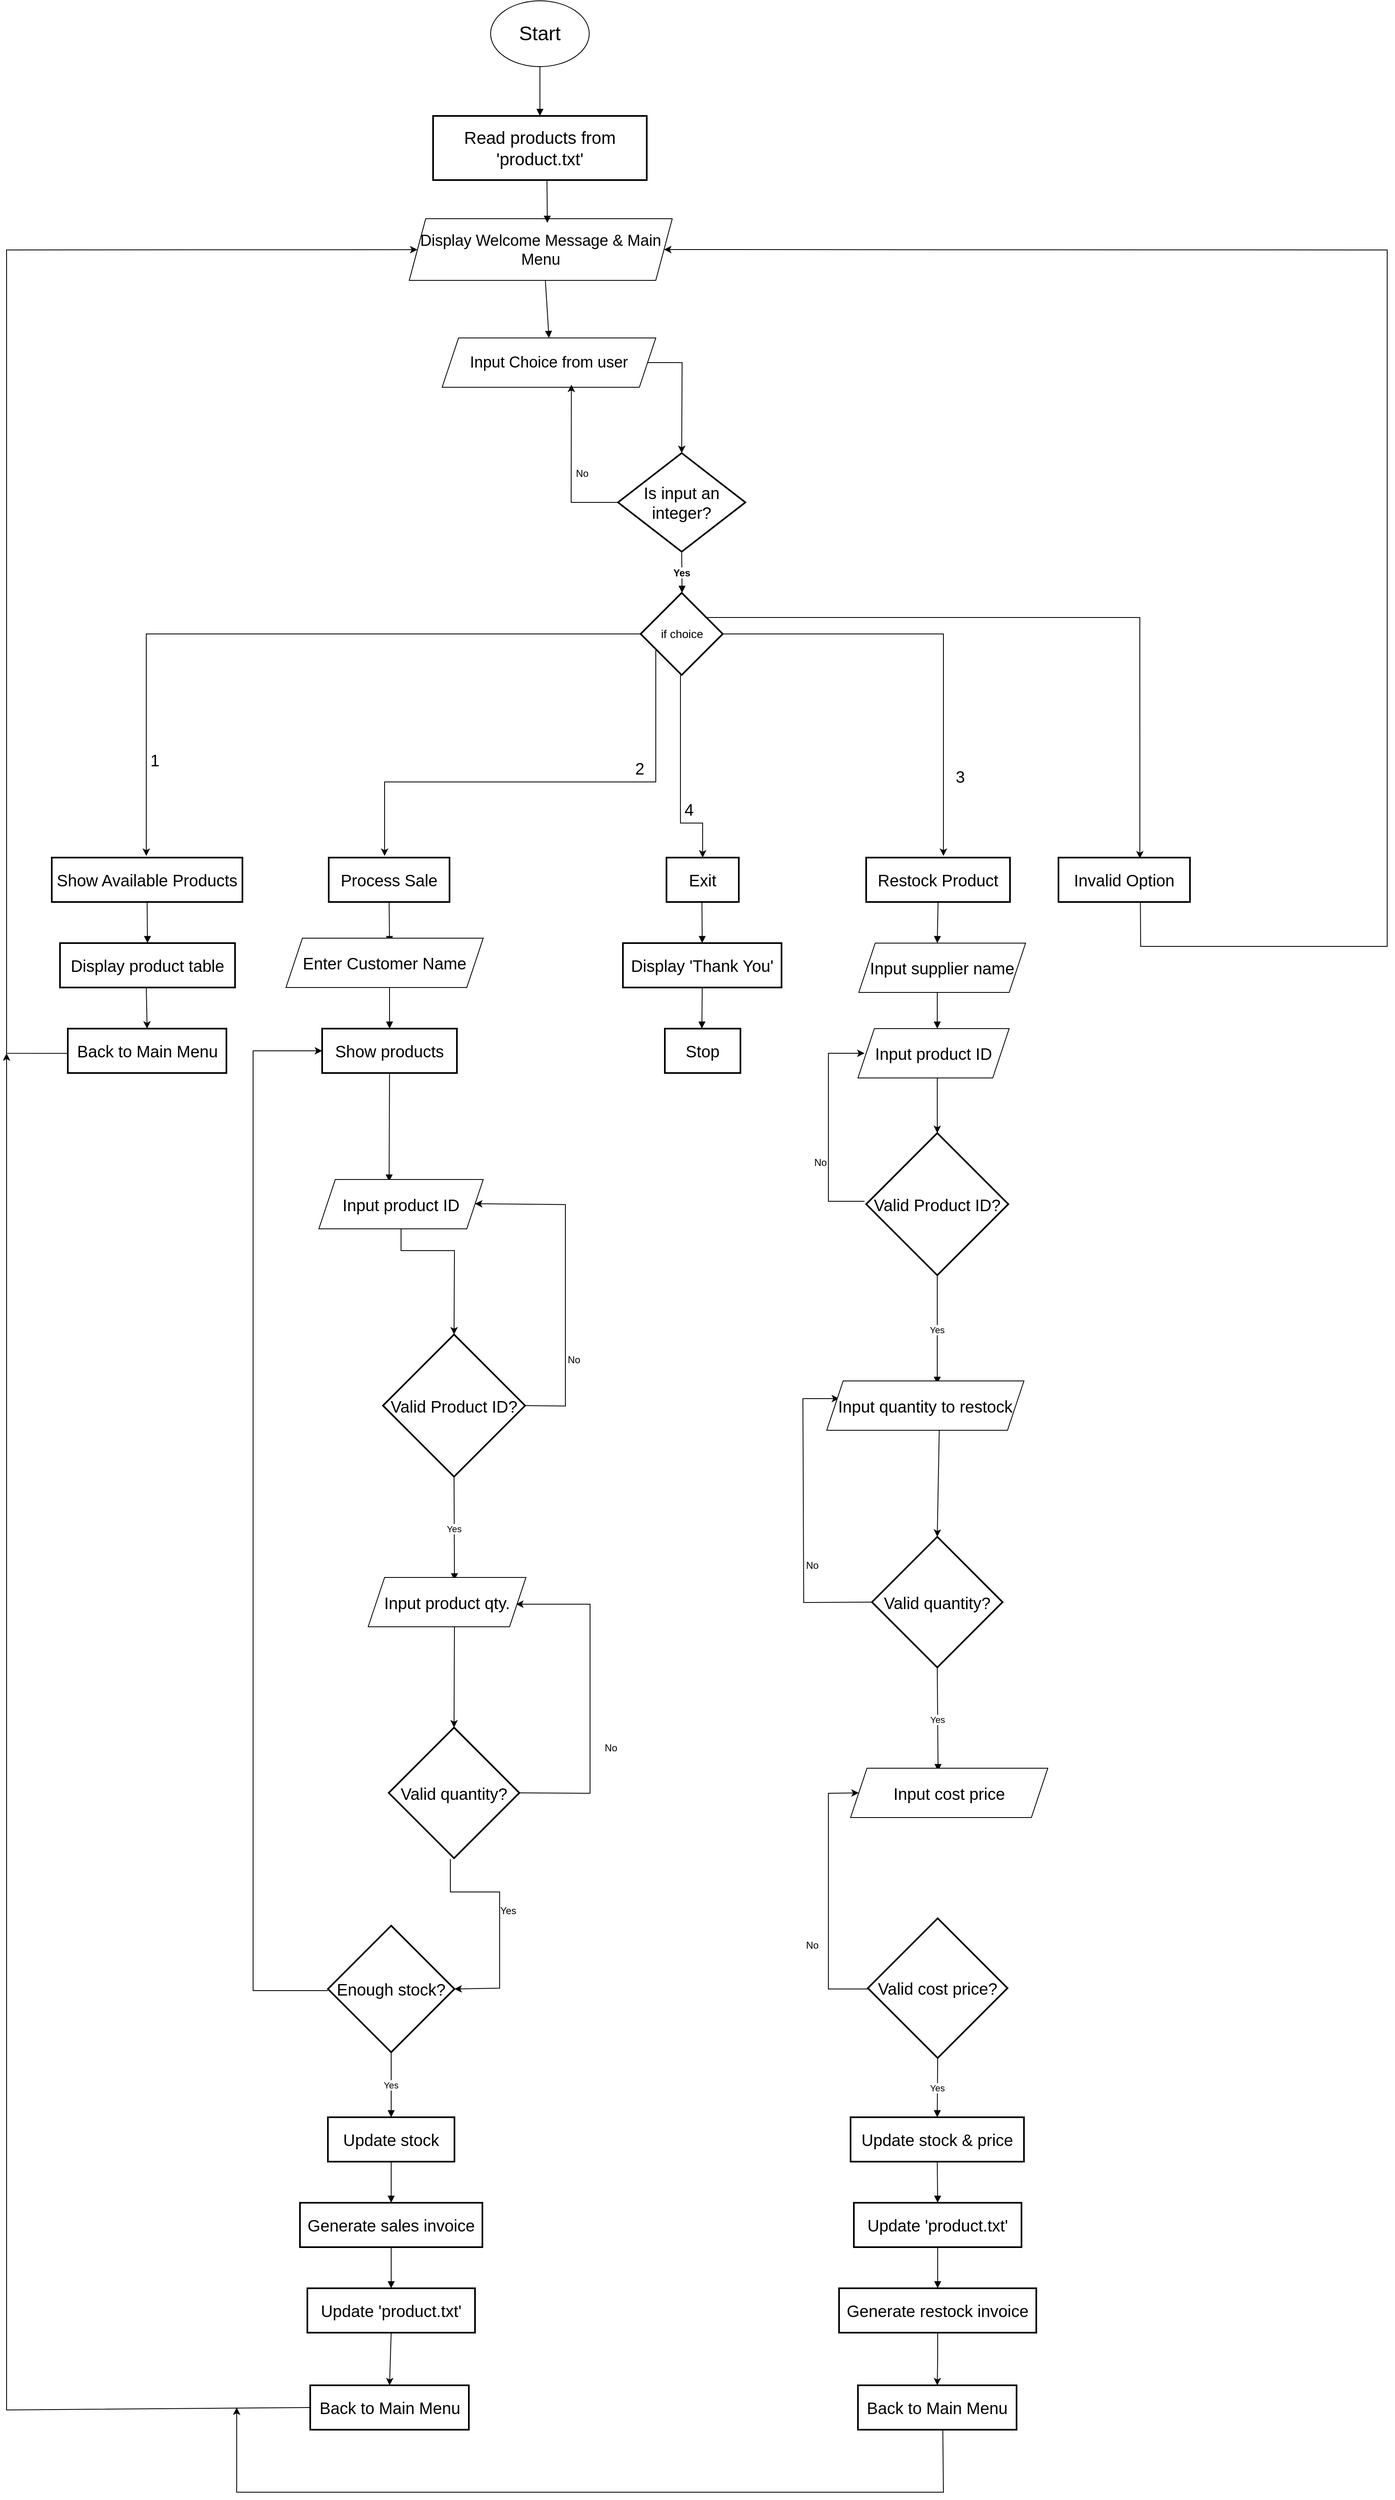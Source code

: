 <mxfile version="26.2.14">
  <diagram id="C5RBs43oDa-KdzZeNtuy" name="Page-1">
    <mxGraphModel grid="1" page="1" gridSize="10" guides="1" tooltips="1" connect="1" arrows="1" fold="1" pageScale="1" pageWidth="827" pageHeight="1169" math="0" shadow="0">
      <root>
        <mxCell id="WIyWlLk6GJQsqaUBKTNV-0" />
        <mxCell id="WIyWlLk6GJQsqaUBKTNV-1" parent="WIyWlLk6GJQsqaUBKTNV-0" />
        <mxCell id="2gYAxQZ4vQrhyPW2zkAL-4" value="Is input an integer?" style="rhombus;strokeWidth=2;whiteSpace=wrap;fontSize=20;" vertex="1" parent="WIyWlLk6GJQsqaUBKTNV-1">
          <mxGeometry x="1164" y="840" width="155" height="120" as="geometry" />
        </mxCell>
        <mxCell id="2gYAxQZ4vQrhyPW2zkAL-5" value="Show Available Products" style="whiteSpace=wrap;strokeWidth=2;fontSize=20;" vertex="1" parent="WIyWlLk6GJQsqaUBKTNV-1">
          <mxGeometry x="475" y="1332" width="232" height="54" as="geometry" />
        </mxCell>
        <mxCell id="2gYAxQZ4vQrhyPW2zkAL-6" value="Process Sale" style="whiteSpace=wrap;strokeWidth=2;fontSize=20;" vertex="1" parent="WIyWlLk6GJQsqaUBKTNV-1">
          <mxGeometry x="812" y="1332" width="147" height="54" as="geometry" />
        </mxCell>
        <mxCell id="2gYAxQZ4vQrhyPW2zkAL-7" value="Restock Product" style="whiteSpace=wrap;strokeWidth=2;fontSize=20;" vertex="1" parent="WIyWlLk6GJQsqaUBKTNV-1">
          <mxGeometry x="1466" y="1332" width="175" height="54" as="geometry" />
        </mxCell>
        <mxCell id="2gYAxQZ4vQrhyPW2zkAL-8" value="Exit" style="whiteSpace=wrap;strokeWidth=2;fontSize=20;" vertex="1" parent="WIyWlLk6GJQsqaUBKTNV-1">
          <mxGeometry x="1223" y="1332" width="88" height="54" as="geometry" />
        </mxCell>
        <mxCell id="2gYAxQZ4vQrhyPW2zkAL-9" value="Invalid Option" style="whiteSpace=wrap;strokeWidth=2;fontSize=20;" vertex="1" parent="WIyWlLk6GJQsqaUBKTNV-1">
          <mxGeometry x="1700" y="1332" width="160" height="54" as="geometry" />
        </mxCell>
        <mxCell id="2gYAxQZ4vQrhyPW2zkAL-10" value="Display product table" style="whiteSpace=wrap;strokeWidth=2;fontSize=20;" vertex="1" parent="WIyWlLk6GJQsqaUBKTNV-1">
          <mxGeometry x="485" y="1436" width="213" height="54" as="geometry" />
        </mxCell>
        <mxCell id="2gYAxQZ4vQrhyPW2zkAL-11" value="Back to Main Menu" style="whiteSpace=wrap;strokeWidth=2;fontSize=20;" vertex="1" parent="WIyWlLk6GJQsqaUBKTNV-1">
          <mxGeometry x="494.5" y="1540" width="193" height="54" as="geometry" />
        </mxCell>
        <mxCell id="2gYAxQZ4vQrhyPW2zkAL-13" value="Show products" style="whiteSpace=wrap;strokeWidth=2;fontSize=20;" vertex="1" parent="WIyWlLk6GJQsqaUBKTNV-1">
          <mxGeometry x="804" y="1540" width="164" height="54" as="geometry" />
        </mxCell>
        <mxCell id="2gYAxQZ4vQrhyPW2zkAL-15" value="Valid Product ID?" style="rhombus;strokeWidth=2;whiteSpace=wrap;fontSize=20;" vertex="1" parent="WIyWlLk6GJQsqaUBKTNV-1">
          <mxGeometry x="878" y="1912" width="173" height="173" as="geometry" />
        </mxCell>
        <mxCell id="2gYAxQZ4vQrhyPW2zkAL-17" value="Valid quantity?" style="rhombus;strokeWidth=2;whiteSpace=wrap;fontSize=20;" vertex="1" parent="WIyWlLk6GJQsqaUBKTNV-1">
          <mxGeometry x="885" y="2390" width="159" height="159" as="geometry" />
        </mxCell>
        <mxCell id="2gYAxQZ4vQrhyPW2zkAL-18" value="Enough stock?" style="rhombus;strokeWidth=2;whiteSpace=wrap;fontSize=20;" vertex="1" parent="WIyWlLk6GJQsqaUBKTNV-1">
          <mxGeometry x="811" y="2631" width="154" height="154" as="geometry" />
        </mxCell>
        <mxCell id="2gYAxQZ4vQrhyPW2zkAL-19" value="Update stock" style="whiteSpace=wrap;strokeWidth=2;fontSize=20;" vertex="1" parent="WIyWlLk6GJQsqaUBKTNV-1">
          <mxGeometry x="811" y="2864" width="154" height="54" as="geometry" />
        </mxCell>
        <mxCell id="2gYAxQZ4vQrhyPW2zkAL-20" value="Generate sales invoice" style="whiteSpace=wrap;strokeWidth=2;fontSize=20;" vertex="1" parent="WIyWlLk6GJQsqaUBKTNV-1">
          <mxGeometry x="777" y="2968" width="222" height="54" as="geometry" />
        </mxCell>
        <mxCell id="2gYAxQZ4vQrhyPW2zkAL-21" value="Update &#39;product.txt&#39;" style="whiteSpace=wrap;strokeWidth=2;fontSize=20;" vertex="1" parent="WIyWlLk6GJQsqaUBKTNV-1">
          <mxGeometry x="786" y="3072" width="204" height="54" as="geometry" />
        </mxCell>
        <mxCell id="2gYAxQZ4vQrhyPW2zkAL-22" value="Back to Main Menu" style="whiteSpace=wrap;strokeWidth=2;fontSize=20;" vertex="1" parent="WIyWlLk6GJQsqaUBKTNV-1">
          <mxGeometry x="789.5" y="3190" width="193" height="54" as="geometry" />
        </mxCell>
        <mxCell id="2gYAxQZ4vQrhyPW2zkAL-25" value="Valid Product ID?" style="rhombus;strokeWidth=2;whiteSpace=wrap;fontSize=20;" vertex="1" parent="WIyWlLk6GJQsqaUBKTNV-1">
          <mxGeometry x="1466" y="1667" width="173" height="173" as="geometry" />
        </mxCell>
        <mxCell id="2gYAxQZ4vQrhyPW2zkAL-27" value="Valid quantity?" style="rhombus;strokeWidth=2;whiteSpace=wrap;fontSize=20;" vertex="1" parent="WIyWlLk6GJQsqaUBKTNV-1">
          <mxGeometry x="1473" y="2158" width="159" height="159" as="geometry" />
        </mxCell>
        <mxCell id="2gYAxQZ4vQrhyPW2zkAL-29" value="Valid cost price?" style="rhombus;strokeWidth=2;whiteSpace=wrap;fontSize=20;" vertex="1" parent="WIyWlLk6GJQsqaUBKTNV-1">
          <mxGeometry x="1468" y="2622" width="170" height="170" as="geometry" />
        </mxCell>
        <mxCell id="2gYAxQZ4vQrhyPW2zkAL-30" value="Update stock &amp; price" style="whiteSpace=wrap;strokeWidth=2;fontSize=20;" vertex="1" parent="WIyWlLk6GJQsqaUBKTNV-1">
          <mxGeometry x="1447" y="2864" width="211" height="54" as="geometry" />
        </mxCell>
        <mxCell id="2gYAxQZ4vQrhyPW2zkAL-31" value="Update &#39;product.txt&#39;" style="whiteSpace=wrap;strokeWidth=2;fontSize=20;" vertex="1" parent="WIyWlLk6GJQsqaUBKTNV-1">
          <mxGeometry x="1451" y="2968" width="204" height="54" as="geometry" />
        </mxCell>
        <mxCell id="2gYAxQZ4vQrhyPW2zkAL-112" value="" style="edgeStyle=orthogonalEdgeStyle;rounded=0;orthogonalLoop=1;jettySize=auto;html=1;" edge="1" parent="WIyWlLk6GJQsqaUBKTNV-1" source="2gYAxQZ4vQrhyPW2zkAL-32" target="2gYAxQZ4vQrhyPW2zkAL-33">
          <mxGeometry relative="1" as="geometry" />
        </mxCell>
        <mxCell id="2gYAxQZ4vQrhyPW2zkAL-32" value="Generate restock invoice" style="whiteSpace=wrap;strokeWidth=2;fontSize=20;" vertex="1" parent="WIyWlLk6GJQsqaUBKTNV-1">
          <mxGeometry x="1433" y="3072" width="240" height="54" as="geometry" />
        </mxCell>
        <mxCell id="2gYAxQZ4vQrhyPW2zkAL-33" value="Back to Main Menu" style="whiteSpace=wrap;strokeWidth=2;fontSize=20;" vertex="1" parent="WIyWlLk6GJQsqaUBKTNV-1">
          <mxGeometry x="1456" y="3190" width="193" height="54" as="geometry" />
        </mxCell>
        <mxCell id="2gYAxQZ4vQrhyPW2zkAL-34" value="Display &#39;Thank You&#39;" style="whiteSpace=wrap;strokeWidth=2;fontSize=20;" vertex="1" parent="WIyWlLk6GJQsqaUBKTNV-1">
          <mxGeometry x="1170" y="1436" width="193" height="54" as="geometry" />
        </mxCell>
        <mxCell id="2gYAxQZ4vQrhyPW2zkAL-35" value="Stop" style="whiteSpace=wrap;strokeWidth=2;fontSize=20;" vertex="1" parent="WIyWlLk6GJQsqaUBKTNV-1">
          <mxGeometry x="1221" y="1540" width="92" height="54" as="geometry" />
        </mxCell>
        <mxCell id="2gYAxQZ4vQrhyPW2zkAL-37" value="" style="curved=1;startArrow=none;endArrow=block;rounded=0;entryX=0.5;entryY=0;entryDx=0;entryDy=0;" edge="1" parent="WIyWlLk6GJQsqaUBKTNV-1" target="2gYAxQZ4vQrhyPW2zkAL-84">
          <mxGeometry relative="1" as="geometry">
            <Array as="points" />
            <mxPoint x="1075" y="620" as="sourcePoint" />
            <mxPoint x="1081.08" y="692" as="targetPoint" />
          </mxGeometry>
        </mxCell>
        <mxCell id="2gYAxQZ4vQrhyPW2zkAL-41" value="Yes" style="curved=1;startArrow=none;endArrow=block;exitX=0.5;exitY=1;rounded=0;fontSize=12;labelBorderColor=none;fontStyle=1" edge="1" parent="WIyWlLk6GJQsqaUBKTNV-1" source="2gYAxQZ4vQrhyPW2zkAL-4">
          <mxGeometry relative="1" as="geometry">
            <Array as="points" />
            <mxPoint x="1242" y="1010" as="targetPoint" />
          </mxGeometry>
        </mxCell>
        <mxCell id="2gYAxQZ4vQrhyPW2zkAL-47" value="" style="curved=1;startArrow=none;endArrow=block;exitX=0.5;exitY=1.01;entryX=0.5;entryY=0.01;rounded=0;" edge="1" parent="WIyWlLk6GJQsqaUBKTNV-1" source="2gYAxQZ4vQrhyPW2zkAL-5" target="2gYAxQZ4vQrhyPW2zkAL-10">
          <mxGeometry relative="1" as="geometry">
            <Array as="points" />
          </mxGeometry>
        </mxCell>
        <mxCell id="2gYAxQZ4vQrhyPW2zkAL-50" value="" style="curved=1;startArrow=none;endArrow=block;exitX=0.5;exitY=1.01;entryX=0.5;entryY=0.01;rounded=0;" edge="1" parent="WIyWlLk6GJQsqaUBKTNV-1" source="2gYAxQZ4vQrhyPW2zkAL-6">
          <mxGeometry relative="1" as="geometry">
            <Array as="points" />
            <mxPoint x="886" y="1436" as="targetPoint" />
          </mxGeometry>
        </mxCell>
        <mxCell id="2gYAxQZ4vQrhyPW2zkAL-51" value="" style="curved=1;startArrow=none;endArrow=block;exitX=0.5;exitY=1.01;entryX=0.5;entryY=0.01;rounded=0;" edge="1" parent="WIyWlLk6GJQsqaUBKTNV-1" target="2gYAxQZ4vQrhyPW2zkAL-13">
          <mxGeometry relative="1" as="geometry">
            <Array as="points" />
            <mxPoint x="886" y="1490" as="sourcePoint" />
          </mxGeometry>
        </mxCell>
        <mxCell id="2gYAxQZ4vQrhyPW2zkAL-52" value="" style="curved=1;startArrow=none;endArrow=block;exitX=0.5;exitY=1.01;entryX=0.5;entryY=0.01;rounded=0;" edge="1" parent="WIyWlLk6GJQsqaUBKTNV-1" source="2gYAxQZ4vQrhyPW2zkAL-13">
          <mxGeometry relative="1" as="geometry">
            <Array as="points" />
            <mxPoint x="885.5" y="1726" as="targetPoint" />
          </mxGeometry>
        </mxCell>
        <mxCell id="2gYAxQZ4vQrhyPW2zkAL-55" value="Yes" style="curved=1;startArrow=none;endArrow=block;exitX=0.5;exitY=1.01;entryX=0.5;entryY=0;rounded=0;" edge="1" parent="WIyWlLk6GJQsqaUBKTNV-1" source="2gYAxQZ4vQrhyPW2zkAL-15">
          <mxGeometry relative="1" as="geometry">
            <Array as="points" />
            <mxPoint x="965" y="2211" as="targetPoint" />
          </mxGeometry>
        </mxCell>
        <mxCell id="2gYAxQZ4vQrhyPW2zkAL-60" value="Yes" style="curved=1;startArrow=none;endArrow=block;exitX=0.5;exitY=1;entryX=0.5;entryY=0;rounded=0;" edge="1" parent="WIyWlLk6GJQsqaUBKTNV-1" source="2gYAxQZ4vQrhyPW2zkAL-18" target="2gYAxQZ4vQrhyPW2zkAL-19">
          <mxGeometry relative="1" as="geometry">
            <Array as="points" />
          </mxGeometry>
        </mxCell>
        <mxCell id="2gYAxQZ4vQrhyPW2zkAL-61" value="" style="curved=1;startArrow=none;endArrow=block;exitX=0.5;exitY=1;entryX=0.5;entryY=0;rounded=0;" edge="1" parent="WIyWlLk6GJQsqaUBKTNV-1" source="2gYAxQZ4vQrhyPW2zkAL-19" target="2gYAxQZ4vQrhyPW2zkAL-20">
          <mxGeometry relative="1" as="geometry">
            <Array as="points" />
          </mxGeometry>
        </mxCell>
        <mxCell id="2gYAxQZ4vQrhyPW2zkAL-62" value="" style="curved=1;startArrow=none;endArrow=block;exitX=0.5;exitY=1;entryX=0.5;entryY=0;rounded=0;" edge="1" parent="WIyWlLk6GJQsqaUBKTNV-1" source="2gYAxQZ4vQrhyPW2zkAL-20" target="2gYAxQZ4vQrhyPW2zkAL-21">
          <mxGeometry relative="1" as="geometry">
            <Array as="points" />
          </mxGeometry>
        </mxCell>
        <mxCell id="2gYAxQZ4vQrhyPW2zkAL-65" value="" style="curved=1;startArrow=none;endArrow=block;exitX=0.5;exitY=1.01;entryX=0.5;entryY=0.01;rounded=0;" edge="1" parent="WIyWlLk6GJQsqaUBKTNV-1" source="2gYAxQZ4vQrhyPW2zkAL-7">
          <mxGeometry relative="1" as="geometry">
            <Array as="points" />
            <mxPoint x="1552.5" y="1436" as="targetPoint" />
          </mxGeometry>
        </mxCell>
        <mxCell id="2gYAxQZ4vQrhyPW2zkAL-66" value="" style="curved=1;startArrow=none;endArrow=block;exitX=0.5;exitY=1.01;entryX=0.5;entryY=0.01;rounded=0;" edge="1" parent="WIyWlLk6GJQsqaUBKTNV-1">
          <mxGeometry relative="1" as="geometry">
            <Array as="points" />
            <mxPoint x="1552.5" y="1490" as="sourcePoint" />
            <mxPoint x="1552.5" y="1540" as="targetPoint" />
          </mxGeometry>
        </mxCell>
        <mxCell id="2gYAxQZ4vQrhyPW2zkAL-69" value="Yes" style="curved=1;startArrow=none;endArrow=block;exitX=0.5;exitY=1;entryX=0.5;entryY=0;rounded=0;" edge="1" parent="WIyWlLk6GJQsqaUBKTNV-1" source="2gYAxQZ4vQrhyPW2zkAL-25">
          <mxGeometry relative="1" as="geometry">
            <Array as="points" />
            <mxPoint x="1552.5" y="1972" as="targetPoint" />
          </mxGeometry>
        </mxCell>
        <mxCell id="2gYAxQZ4vQrhyPW2zkAL-72" value="Yes" style="curved=1;startArrow=none;endArrow=block;exitX=0.5;exitY=1;entryX=0.5;entryY=0;rounded=0;" edge="1" parent="WIyWlLk6GJQsqaUBKTNV-1" source="2gYAxQZ4vQrhyPW2zkAL-27">
          <mxGeometry relative="1" as="geometry">
            <Array as="points" />
            <mxPoint x="1553.5" y="2443" as="targetPoint" />
          </mxGeometry>
        </mxCell>
        <mxCell id="2gYAxQZ4vQrhyPW2zkAL-75" value="Yes" style="curved=1;startArrow=none;endArrow=block;exitX=0.5;exitY=1;entryX=0.5;entryY=0;rounded=0;" edge="1" parent="WIyWlLk6GJQsqaUBKTNV-1" source="2gYAxQZ4vQrhyPW2zkAL-29" target="2gYAxQZ4vQrhyPW2zkAL-30">
          <mxGeometry relative="1" as="geometry">
            <Array as="points" />
          </mxGeometry>
        </mxCell>
        <mxCell id="2gYAxQZ4vQrhyPW2zkAL-76" value="" style="curved=1;startArrow=none;endArrow=block;exitX=0.5;exitY=1;entryX=0.5;entryY=0;rounded=0;" edge="1" parent="WIyWlLk6GJQsqaUBKTNV-1" source="2gYAxQZ4vQrhyPW2zkAL-30" target="2gYAxQZ4vQrhyPW2zkAL-31">
          <mxGeometry relative="1" as="geometry">
            <Array as="points" />
          </mxGeometry>
        </mxCell>
        <mxCell id="2gYAxQZ4vQrhyPW2zkAL-77" value="" style="curved=1;startArrow=none;endArrow=block;exitX=0.5;exitY=1;entryX=0.5;entryY=0;rounded=0;" edge="1" parent="WIyWlLk6GJQsqaUBKTNV-1" source="2gYAxQZ4vQrhyPW2zkAL-31" target="2gYAxQZ4vQrhyPW2zkAL-32">
          <mxGeometry relative="1" as="geometry">
            <Array as="points" />
          </mxGeometry>
        </mxCell>
        <mxCell id="2gYAxQZ4vQrhyPW2zkAL-80" value="" style="curved=1;startArrow=none;endArrow=block;exitX=0.49;exitY=1.01;entryX=0.5;entryY=0.01;rounded=0;" edge="1" parent="WIyWlLk6GJQsqaUBKTNV-1" source="2gYAxQZ4vQrhyPW2zkAL-8" target="2gYAxQZ4vQrhyPW2zkAL-34">
          <mxGeometry relative="1" as="geometry">
            <Array as="points" />
          </mxGeometry>
        </mxCell>
        <mxCell id="2gYAxQZ4vQrhyPW2zkAL-81" value="" style="curved=1;startArrow=none;endArrow=block;exitX=0.5;exitY=1.01;entryX=0.49;entryY=0.01;rounded=0;" edge="1" parent="WIyWlLk6GJQsqaUBKTNV-1" source="2gYAxQZ4vQrhyPW2zkAL-34" target="2gYAxQZ4vQrhyPW2zkAL-35">
          <mxGeometry relative="1" as="geometry">
            <Array as="points" />
          </mxGeometry>
        </mxCell>
        <mxCell id="2gYAxQZ4vQrhyPW2zkAL-83" value="&lt;font style=&quot;font-size: 24px;&quot;&gt;Start&lt;/font&gt;" style="ellipse;whiteSpace=wrap;html=1;" vertex="1" parent="WIyWlLk6GJQsqaUBKTNV-1">
          <mxGeometry x="1009" y="290" width="120" height="80" as="geometry" />
        </mxCell>
        <mxCell id="2gYAxQZ4vQrhyPW2zkAL-84" value="&lt;font style=&quot;font-size: 19px;&quot;&gt;Input Choice from user&lt;/font&gt;" style="shape=parallelogram;perimeter=parallelogramPerimeter;whiteSpace=wrap;html=1;fixedSize=1;" vertex="1" parent="WIyWlLk6GJQsqaUBKTNV-1">
          <mxGeometry x="950" y="700" width="260" height="60" as="geometry" />
        </mxCell>
        <mxCell id="2gYAxQZ4vQrhyPW2zkAL-87" value="" style="endArrow=classic;html=1;rounded=0;entryX=0.5;entryY=0;entryDx=0;entryDy=0;exitX=1;exitY=0.5;exitDx=0;exitDy=0;" edge="1" parent="WIyWlLk6GJQsqaUBKTNV-1" source="2gYAxQZ4vQrhyPW2zkAL-84" target="2gYAxQZ4vQrhyPW2zkAL-4">
          <mxGeometry width="50" height="50" relative="1" as="geometry">
            <mxPoint x="1210" y="820" as="sourcePoint" />
            <mxPoint x="1310" y="800" as="targetPoint" />
            <Array as="points">
              <mxPoint x="1242" y="730" />
            </Array>
          </mxGeometry>
        </mxCell>
        <mxCell id="2gYAxQZ4vQrhyPW2zkAL-89" value="" style="endArrow=classic;html=1;rounded=0;entryX=0.605;entryY=0.947;entryDx=0;entryDy=0;entryPerimeter=0;exitX=0;exitY=0.5;exitDx=0;exitDy=0;" edge="1" parent="WIyWlLk6GJQsqaUBKTNV-1" source="2gYAxQZ4vQrhyPW2zkAL-4" target="2gYAxQZ4vQrhyPW2zkAL-84">
          <mxGeometry width="50" height="50" relative="1" as="geometry">
            <mxPoint x="1110" y="1030" as="sourcePoint" />
            <mxPoint x="1110" y="850" as="targetPoint" />
            <Array as="points">
              <mxPoint x="1107" y="900" />
            </Array>
          </mxGeometry>
        </mxCell>
        <mxCell id="2gYAxQZ4vQrhyPW2zkAL-90" value="No" style="text;html=1;align=center;verticalAlign=middle;resizable=0;points=[];autosize=1;strokeColor=none;fillColor=none;" vertex="1" parent="WIyWlLk6GJQsqaUBKTNV-1">
          <mxGeometry x="1100" y="850" width="40" height="30" as="geometry" />
        </mxCell>
        <mxCell id="2gYAxQZ4vQrhyPW2zkAL-93" value="" style="curved=1;startArrow=none;endArrow=block;exitX=0.5;exitY=1;rounded=0;exitDx=0;exitDy=0;" edge="1" parent="WIyWlLk6GJQsqaUBKTNV-1" source="2gYAxQZ4vQrhyPW2zkAL-83" target="2gYAxQZ4vQrhyPW2zkAL-2">
          <mxGeometry relative="1" as="geometry">
            <Array as="points" />
            <mxPoint x="1069" y="490" as="sourcePoint" />
            <mxPoint x="1071" y="660" as="targetPoint" />
          </mxGeometry>
        </mxCell>
        <mxCell id="2gYAxQZ4vQrhyPW2zkAL-2" value="Read products from &#39;product.txt&#39;" style="whiteSpace=wrap;strokeWidth=2;fontSize=21;" vertex="1" parent="WIyWlLk6GJQsqaUBKTNV-1">
          <mxGeometry x="939" y="430" width="260" height="78" as="geometry" />
        </mxCell>
        <mxCell id="2gYAxQZ4vQrhyPW2zkAL-94" value="&lt;font style=&quot;font-size: 19px;&quot;&gt;Display Welcome Message &amp;amp; Main Menu&lt;/font&gt;" style="shape=parallelogram;perimeter=parallelogramPerimeter;whiteSpace=wrap;html=1;fixedSize=1;" vertex="1" parent="WIyWlLk6GJQsqaUBKTNV-1">
          <mxGeometry x="910" y="555" width="320" height="75" as="geometry" />
        </mxCell>
        <mxCell id="2gYAxQZ4vQrhyPW2zkAL-95" value="" style="curved=1;startArrow=none;endArrow=block;exitX=0.5;exitY=1;rounded=0;exitDx=0;exitDy=0;" edge="1" parent="WIyWlLk6GJQsqaUBKTNV-1">
          <mxGeometry relative="1" as="geometry">
            <Array as="points" />
            <mxPoint x="1077.58" y="508" as="sourcePoint" />
            <mxPoint x="1078" y="560" as="targetPoint" />
          </mxGeometry>
        </mxCell>
        <mxCell id="2gYAxQZ4vQrhyPW2zkAL-96" value="&lt;font style=&quot;font-size: 14px;&quot;&gt;if choice&lt;/font&gt;" style="strokeWidth=2;html=1;shape=mxgraph.flowchart.decision;whiteSpace=wrap;" vertex="1" parent="WIyWlLk6GJQsqaUBKTNV-1">
          <mxGeometry x="1191.5" y="1010" width="100" height="100" as="geometry" />
        </mxCell>
        <mxCell id="2gYAxQZ4vQrhyPW2zkAL-97" value="" style="endArrow=classic;html=1;rounded=0;" edge="1" parent="WIyWlLk6GJQsqaUBKTNV-1">
          <mxGeometry width="50" height="50" relative="1" as="geometry">
            <mxPoint x="1191" y="1060" as="sourcePoint" />
            <mxPoint x="590" y="1330" as="targetPoint" />
            <Array as="points">
              <mxPoint x="590" y="1060" />
            </Array>
          </mxGeometry>
        </mxCell>
        <mxCell id="2gYAxQZ4vQrhyPW2zkAL-98" value="" style="endArrow=classic;html=1;rounded=0;" edge="1" parent="WIyWlLk6GJQsqaUBKTNV-1">
          <mxGeometry width="50" height="50" relative="1" as="geometry">
            <mxPoint x="1210" y="1080" as="sourcePoint" />
            <mxPoint x="880" y="1330" as="targetPoint" />
            <Array as="points">
              <mxPoint x="1210" y="1240" />
              <mxPoint x="880" y="1240" />
            </Array>
          </mxGeometry>
        </mxCell>
        <mxCell id="2gYAxQZ4vQrhyPW2zkAL-99" value="" style="endArrow=classic;html=1;rounded=0;" edge="1" parent="WIyWlLk6GJQsqaUBKTNV-1">
          <mxGeometry width="50" height="50" relative="1" as="geometry">
            <mxPoint x="1290" y="1060" as="sourcePoint" />
            <mxPoint x="1560" y="1330" as="targetPoint" />
            <Array as="points">
              <mxPoint x="1560" y="1060" />
            </Array>
          </mxGeometry>
        </mxCell>
        <mxCell id="2gYAxQZ4vQrhyPW2zkAL-100" value="" style="endArrow=classic;html=1;rounded=0;entryX=0.5;entryY=0;entryDx=0;entryDy=0;" edge="1" parent="WIyWlLk6GJQsqaUBKTNV-1" target="2gYAxQZ4vQrhyPW2zkAL-8">
          <mxGeometry width="50" height="50" relative="1" as="geometry">
            <mxPoint x="1240" y="1110" as="sourcePoint" />
            <mxPoint x="1290" y="1060" as="targetPoint" />
            <Array as="points">
              <mxPoint x="1240" y="1290" />
              <mxPoint x="1267" y="1290" />
            </Array>
          </mxGeometry>
        </mxCell>
        <mxCell id="2gYAxQZ4vQrhyPW2zkAL-101" value="&lt;font style=&quot;font-size: 20px;&quot;&gt;1&lt;/font&gt;" style="text;html=1;align=center;verticalAlign=middle;resizable=0;points=[];autosize=1;strokeColor=none;fillColor=none;" vertex="1" parent="WIyWlLk6GJQsqaUBKTNV-1">
          <mxGeometry x="585" y="1193" width="30" height="40" as="geometry" />
        </mxCell>
        <mxCell id="2gYAxQZ4vQrhyPW2zkAL-102" value="&lt;font style=&quot;font-size: 20px;&quot;&gt;2&lt;/font&gt;" style="text;html=1;align=center;verticalAlign=middle;resizable=0;points=[];autosize=1;strokeColor=none;fillColor=none;" vertex="1" parent="WIyWlLk6GJQsqaUBKTNV-1">
          <mxGeometry x="1175" y="1203" width="30" height="40" as="geometry" />
        </mxCell>
        <mxCell id="2gYAxQZ4vQrhyPW2zkAL-103" value="&lt;font style=&quot;font-size: 20px;&quot;&gt;4&lt;/font&gt;" style="text;html=1;align=center;verticalAlign=middle;resizable=0;points=[];autosize=1;strokeColor=none;fillColor=none;" vertex="1" parent="WIyWlLk6GJQsqaUBKTNV-1">
          <mxGeometry x="1235" y="1253" width="30" height="40" as="geometry" />
        </mxCell>
        <mxCell id="2gYAxQZ4vQrhyPW2zkAL-104" value="&lt;font style=&quot;font-size: 20px;&quot;&gt;3&lt;/font&gt;" style="text;html=1;align=center;verticalAlign=middle;resizable=0;points=[];autosize=1;strokeColor=none;fillColor=none;" vertex="1" parent="WIyWlLk6GJQsqaUBKTNV-1">
          <mxGeometry x="1565" y="1213" width="30" height="40" as="geometry" />
        </mxCell>
        <mxCell id="2gYAxQZ4vQrhyPW2zkAL-105" value="" style="endArrow=classic;html=1;rounded=0;" edge="1" parent="WIyWlLk6GJQsqaUBKTNV-1">
          <mxGeometry width="50" height="50" relative="1" as="geometry">
            <mxPoint x="1464" y="1750" as="sourcePoint" />
            <mxPoint x="1464" y="1570" as="targetPoint" />
            <Array as="points">
              <mxPoint x="1420" y="1750" />
              <mxPoint x="1420" y="1570" />
            </Array>
          </mxGeometry>
        </mxCell>
        <mxCell id="2gYAxQZ4vQrhyPW2zkAL-106" value="" style="endArrow=classic;html=1;rounded=0;entryX=0.5;entryY=0;entryDx=0;entryDy=0;exitX=0.5;exitY=1;exitDx=0;exitDy=0;" edge="1" parent="WIyWlLk6GJQsqaUBKTNV-1" target="2gYAxQZ4vQrhyPW2zkAL-25">
          <mxGeometry width="50" height="50" relative="1" as="geometry">
            <mxPoint x="1552.5" y="1594" as="sourcePoint" />
            <mxPoint x="1600" y="1550" as="targetPoint" />
          </mxGeometry>
        </mxCell>
        <mxCell id="2gYAxQZ4vQrhyPW2zkAL-107" value="" style="endArrow=classic;html=1;rounded=0;exitX=0;exitY=0.5;exitDx=0;exitDy=0;" edge="1" parent="WIyWlLk6GJQsqaUBKTNV-1" source="2gYAxQZ4vQrhyPW2zkAL-27">
          <mxGeometry width="50" height="50" relative="1" as="geometry">
            <mxPoint x="1433" y="2170" as="sourcePoint" />
            <mxPoint x="1433" y="1990" as="targetPoint" />
            <Array as="points">
              <mxPoint x="1390" y="2238" />
              <mxPoint x="1389" y="1990" />
            </Array>
          </mxGeometry>
        </mxCell>
        <mxCell id="2gYAxQZ4vQrhyPW2zkAL-108" value="" style="endArrow=classic;html=1;rounded=0;entryX=0.5;entryY=0;entryDx=0;entryDy=0;" edge="1" parent="WIyWlLk6GJQsqaUBKTNV-1" target="2gYAxQZ4vQrhyPW2zkAL-27">
          <mxGeometry width="50" height="50" relative="1" as="geometry">
            <mxPoint x="1555" y="2024" as="sourcePoint" />
            <mxPoint x="1605" y="1974" as="targetPoint" />
          </mxGeometry>
        </mxCell>
        <mxCell id="2gYAxQZ4vQrhyPW2zkAL-109" value="No" style="text;html=1;align=center;verticalAlign=middle;resizable=0;points=[];autosize=1;strokeColor=none;fillColor=none;" vertex="1" parent="WIyWlLk6GJQsqaUBKTNV-1">
          <mxGeometry x="1380" y="2178" width="40" height="30" as="geometry" />
        </mxCell>
        <mxCell id="2gYAxQZ4vQrhyPW2zkAL-110" value="" style="endArrow=classic;html=1;rounded=0;exitX=0;exitY=0.5;exitDx=0;exitDy=0;entryX=0;entryY=0.5;entryDx=0;entryDy=0;" edge="1" parent="WIyWlLk6GJQsqaUBKTNV-1" target="2QDO2DE-Og6qvGLziXUL-4">
          <mxGeometry width="50" height="50" relative="1" as="geometry">
            <mxPoint x="1468" y="2708" as="sourcePoint" />
            <mxPoint x="1467" y="2456.5" as="targetPoint" />
            <Array as="points">
              <mxPoint x="1420" y="2708" />
              <mxPoint x="1420" y="2470" />
            </Array>
          </mxGeometry>
        </mxCell>
        <mxCell id="2gYAxQZ4vQrhyPW2zkAL-111" value="No" style="text;html=1;align=center;verticalAlign=middle;resizable=0;points=[];autosize=1;strokeColor=none;fillColor=none;" vertex="1" parent="WIyWlLk6GJQsqaUBKTNV-1">
          <mxGeometry x="1380" y="2640" width="40" height="30" as="geometry" />
        </mxCell>
        <mxCell id="2gYAxQZ4vQrhyPW2zkAL-115" value="No" style="text;html=1;align=center;verticalAlign=middle;resizable=0;points=[];autosize=1;strokeColor=none;fillColor=none;" vertex="1" parent="WIyWlLk6GJQsqaUBKTNV-1">
          <mxGeometry x="1390" y="1688" width="40" height="30" as="geometry" />
        </mxCell>
        <mxCell id="2gYAxQZ4vQrhyPW2zkAL-116" value="" style="endArrow=classic;html=1;rounded=0;exitX=1;exitY=0.5;exitDx=0;exitDy=0;" edge="1" parent="WIyWlLk6GJQsqaUBKTNV-1" source="2gYAxQZ4vQrhyPW2zkAL-15">
          <mxGeometry width="50" height="50" relative="1" as="geometry">
            <mxPoint x="1184" y="2002" as="sourcePoint" />
            <mxPoint x="990" y="1753" as="targetPoint" />
            <Array as="points">
              <mxPoint x="1100" y="1999" />
              <mxPoint x="1100" y="1754" />
            </Array>
          </mxGeometry>
        </mxCell>
        <mxCell id="2gYAxQZ4vQrhyPW2zkAL-117" value="No" style="text;html=1;align=center;verticalAlign=middle;resizable=0;points=[];autosize=1;strokeColor=none;fillColor=none;" vertex="1" parent="WIyWlLk6GJQsqaUBKTNV-1">
          <mxGeometry x="1090" y="1928" width="40" height="30" as="geometry" />
        </mxCell>
        <mxCell id="2gYAxQZ4vQrhyPW2zkAL-118" value="" style="endArrow=classic;html=1;rounded=0;entryX=0.5;entryY=0;entryDx=0;entryDy=0;" edge="1" parent="WIyWlLk6GJQsqaUBKTNV-1" target="2gYAxQZ4vQrhyPW2zkAL-15">
          <mxGeometry width="50" height="50" relative="1" as="geometry">
            <mxPoint x="900" y="1780" as="sourcePoint" />
            <mxPoint x="950" y="1730" as="targetPoint" />
            <Array as="points">
              <mxPoint x="900" y="1810" />
              <mxPoint x="965" y="1810" />
            </Array>
          </mxGeometry>
        </mxCell>
        <mxCell id="2gYAxQZ4vQrhyPW2zkAL-119" value="" style="endArrow=classic;html=1;rounded=0;entryX=0.5;entryY=0;entryDx=0;entryDy=0;exitX=0.5;exitY=1;exitDx=0;exitDy=0;" edge="1" parent="WIyWlLk6GJQsqaUBKTNV-1" target="2gYAxQZ4vQrhyPW2zkAL-17">
          <mxGeometry width="50" height="50" relative="1" as="geometry">
            <mxPoint x="965" y="2265" as="sourcePoint" />
            <mxPoint x="1010" y="2220" as="targetPoint" />
          </mxGeometry>
        </mxCell>
        <mxCell id="2gYAxQZ4vQrhyPW2zkAL-120" value="" style="endArrow=classic;html=1;rounded=0;entryX=1;entryY=0.5;entryDx=0;entryDy=0;exitX=1;exitY=0.5;exitDx=0;exitDy=0;" edge="1" parent="WIyWlLk6GJQsqaUBKTNV-1" source="2gYAxQZ4vQrhyPW2zkAL-17">
          <mxGeometry width="50" height="50" relative="1" as="geometry">
            <mxPoint x="1090" y="2190" as="sourcePoint" />
            <mxPoint x="1040" y="2240" as="targetPoint" />
            <Array as="points">
              <mxPoint x="1130" y="2470" />
              <mxPoint x="1130" y="2240" />
            </Array>
          </mxGeometry>
        </mxCell>
        <mxCell id="2gYAxQZ4vQrhyPW2zkAL-122" value="No" style="text;html=1;align=center;verticalAlign=middle;resizable=0;points=[];autosize=1;strokeColor=none;fillColor=none;" vertex="1" parent="WIyWlLk6GJQsqaUBKTNV-1">
          <mxGeometry x="1135" y="2400" width="40" height="30" as="geometry" />
        </mxCell>
        <mxCell id="2gYAxQZ4vQrhyPW2zkAL-123" value="" style="endArrow=classic;html=1;rounded=0;entryX=1;entryY=0.5;entryDx=0;entryDy=0;" edge="1" parent="WIyWlLk6GJQsqaUBKTNV-1" target="2gYAxQZ4vQrhyPW2zkAL-18">
          <mxGeometry width="50" height="50" relative="1" as="geometry">
            <mxPoint x="960" y="2550" as="sourcePoint" />
            <mxPoint x="1010" y="2500" as="targetPoint" />
            <Array as="points">
              <mxPoint x="960" y="2590" />
              <mxPoint x="1020" y="2590" />
              <mxPoint x="1020" y="2707" />
            </Array>
          </mxGeometry>
        </mxCell>
        <mxCell id="2gYAxQZ4vQrhyPW2zkAL-124" value="Yes" style="text;html=1;align=center;verticalAlign=middle;resizable=0;points=[];autosize=1;strokeColor=none;fillColor=none;" vertex="1" parent="WIyWlLk6GJQsqaUBKTNV-1">
          <mxGeometry x="1010" y="2598" width="40" height="30" as="geometry" />
        </mxCell>
        <mxCell id="2gYAxQZ4vQrhyPW2zkAL-127" value="" style="endArrow=classic;html=1;rounded=0;entryX=0.5;entryY=0;entryDx=0;entryDy=0;" edge="1" parent="WIyWlLk6GJQsqaUBKTNV-1" target="2gYAxQZ4vQrhyPW2zkAL-11">
          <mxGeometry width="50" height="50" relative="1" as="geometry">
            <mxPoint x="590" y="1490" as="sourcePoint" />
            <mxPoint x="640" y="1440" as="targetPoint" />
          </mxGeometry>
        </mxCell>
        <mxCell id="2gYAxQZ4vQrhyPW2zkAL-128" value="" style="endArrow=classic;html=1;rounded=0;entryX=0.5;entryY=0;entryDx=0;entryDy=0;exitX=0.5;exitY=1;exitDx=0;exitDy=0;" edge="1" parent="WIyWlLk6GJQsqaUBKTNV-1" source="2gYAxQZ4vQrhyPW2zkAL-21" target="2gYAxQZ4vQrhyPW2zkAL-22">
          <mxGeometry width="50" height="50" relative="1" as="geometry">
            <mxPoint x="890" y="3130" as="sourcePoint" />
            <mxPoint x="940" y="3080" as="targetPoint" />
          </mxGeometry>
        </mxCell>
        <mxCell id="2gYAxQZ4vQrhyPW2zkAL-130" value="" style="endArrow=classic;html=1;rounded=0;exitX=-0.004;exitY=0.559;exitDx=0;exitDy=0;exitPerimeter=0;" edge="1" parent="WIyWlLk6GJQsqaUBKTNV-1" source="2gYAxQZ4vQrhyPW2zkAL-11" target="2gYAxQZ4vQrhyPW2zkAL-94">
          <mxGeometry width="50" height="50" relative="1" as="geometry">
            <mxPoint x="490" y="1570" as="sourcePoint" />
            <mxPoint x="560" y="620" as="targetPoint" />
            <Array as="points">
              <mxPoint x="420" y="1570" />
              <mxPoint x="420" y="593" />
            </Array>
          </mxGeometry>
        </mxCell>
        <mxCell id="2gYAxQZ4vQrhyPW2zkAL-132" value="" style="endArrow=classic;html=1;rounded=0;exitX=0;exitY=0.5;exitDx=0;exitDy=0;" edge="1" parent="WIyWlLk6GJQsqaUBKTNV-1" source="2gYAxQZ4vQrhyPW2zkAL-22">
          <mxGeometry width="50" height="50" relative="1" as="geometry">
            <mxPoint x="370" y="2760" as="sourcePoint" />
            <mxPoint x="420" y="1570" as="targetPoint" />
            <Array as="points">
              <mxPoint x="420" y="3220" />
            </Array>
          </mxGeometry>
        </mxCell>
        <mxCell id="2gYAxQZ4vQrhyPW2zkAL-133" value="" style="endArrow=classic;html=1;rounded=0;exitX=0.535;exitY=1.005;exitDx=0;exitDy=0;exitPerimeter=0;" edge="1" parent="WIyWlLk6GJQsqaUBKTNV-1" source="2gYAxQZ4vQrhyPW2zkAL-33">
          <mxGeometry width="50" height="50" relative="1" as="geometry">
            <mxPoint x="1350" y="3300" as="sourcePoint" />
            <mxPoint x="700" y="3217" as="targetPoint" />
            <Array as="points">
              <mxPoint x="1560" y="3320" />
              <mxPoint x="700" y="3320" />
            </Array>
          </mxGeometry>
        </mxCell>
        <mxCell id="2gYAxQZ4vQrhyPW2zkAL-134" value="" style="endArrow=classic;html=1;rounded=0;entryX=0;entryY=0.5;entryDx=0;entryDy=0;" edge="1" parent="WIyWlLk6GJQsqaUBKTNV-1" target="2gYAxQZ4vQrhyPW2zkAL-13">
          <mxGeometry width="50" height="50" relative="1" as="geometry">
            <mxPoint x="811" y="2710" as="sourcePoint" />
            <mxPoint x="760" y="1790" as="targetPoint" />
            <Array as="points">
              <mxPoint x="720" y="2710" />
              <mxPoint x="720" y="1567" />
            </Array>
          </mxGeometry>
        </mxCell>
        <mxCell id="2gYAxQZ4vQrhyPW2zkAL-135" value="" style="endArrow=classic;html=1;rounded=0;entryX=0.619;entryY=0.019;entryDx=0;entryDy=0;entryPerimeter=0;" edge="1" parent="WIyWlLk6GJQsqaUBKTNV-1" target="2gYAxQZ4vQrhyPW2zkAL-9">
          <mxGeometry width="50" height="50" relative="1" as="geometry">
            <mxPoint x="1270" y="1040" as="sourcePoint" />
            <mxPoint x="1320" y="990" as="targetPoint" />
            <Array as="points">
              <mxPoint x="1799" y="1040" />
            </Array>
          </mxGeometry>
        </mxCell>
        <mxCell id="2gYAxQZ4vQrhyPW2zkAL-136" value="" style="endArrow=classic;html=1;rounded=0;exitX=0.623;exitY=1.019;exitDx=0;exitDy=0;exitPerimeter=0;entryX=1;entryY=0.5;entryDx=0;entryDy=0;" edge="1" parent="WIyWlLk6GJQsqaUBKTNV-1" source="2gYAxQZ4vQrhyPW2zkAL-9" target="2gYAxQZ4vQrhyPW2zkAL-94">
          <mxGeometry width="50" height="50" relative="1" as="geometry">
            <mxPoint x="1780" y="1390" as="sourcePoint" />
            <mxPoint x="1800" y="1430" as="targetPoint" />
            <Array as="points">
              <mxPoint x="1800" y="1440" />
              <mxPoint x="2100" y="1440" />
              <mxPoint x="2100" y="593" />
            </Array>
          </mxGeometry>
        </mxCell>
        <mxCell id="2gYAxQZ4vQrhyPW2zkAL-138" value="&lt;font style=&quot;font-size: 20px;&quot;&gt;Enter Customer Name&lt;/font&gt;" style="shape=parallelogram;perimeter=parallelogramPerimeter;whiteSpace=wrap;html=1;fixedSize=1;" vertex="1" parent="WIyWlLk6GJQsqaUBKTNV-1">
          <mxGeometry x="760" y="1430" width="240" height="60" as="geometry" />
        </mxCell>
        <mxCell id="2QDO2DE-Og6qvGLziXUL-0" value="&lt;span style=&quot;font-size: 20px;&quot;&gt;Input product ID&lt;/span&gt;" style="shape=parallelogram;perimeter=parallelogramPerimeter;whiteSpace=wrap;html=1;fixedSize=1;" vertex="1" parent="WIyWlLk6GJQsqaUBKTNV-1">
          <mxGeometry x="800" y="1723.5" width="200" height="60" as="geometry" />
        </mxCell>
        <mxCell id="2QDO2DE-Og6qvGLziXUL-3" value="&lt;span style=&quot;font-size: 20px;&quot;&gt;Input product qty.&lt;/span&gt;" style="shape=parallelogram;perimeter=parallelogramPerimeter;whiteSpace=wrap;html=1;fixedSize=1;" vertex="1" parent="WIyWlLk6GJQsqaUBKTNV-1">
          <mxGeometry x="860" y="2207.5" width="192" height="60" as="geometry" />
        </mxCell>
        <mxCell id="2QDO2DE-Og6qvGLziXUL-4" value="&lt;span style=&quot;font-size: 20px;&quot;&gt;Input cost price&lt;/span&gt;" style="shape=parallelogram;perimeter=parallelogramPerimeter;whiteSpace=wrap;html=1;fixedSize=1;" vertex="1" parent="WIyWlLk6GJQsqaUBKTNV-1">
          <mxGeometry x="1447" y="2439.5" width="240" height="60" as="geometry" />
        </mxCell>
        <mxCell id="2QDO2DE-Og6qvGLziXUL-5" value="&lt;span style=&quot;font-size: 20px;&quot;&gt;Input quantity to restock&lt;/span&gt;" style="shape=parallelogram;perimeter=parallelogramPerimeter;whiteSpace=wrap;html=1;fixedSize=1;" vertex="1" parent="WIyWlLk6GJQsqaUBKTNV-1">
          <mxGeometry x="1418" y="1968.5" width="240" height="60" as="geometry" />
        </mxCell>
        <mxCell id="2QDO2DE-Og6qvGLziXUL-6" value="&lt;span style=&quot;font-size: 20px;&quot;&gt;Input product ID&lt;/span&gt;" style="shape=parallelogram;perimeter=parallelogramPerimeter;whiteSpace=wrap;html=1;fixedSize=1;" vertex="1" parent="WIyWlLk6GJQsqaUBKTNV-1">
          <mxGeometry x="1456" y="1540" width="184" height="60" as="geometry" />
        </mxCell>
        <mxCell id="2QDO2DE-Og6qvGLziXUL-7" value="&lt;span style=&quot;font-size: 20px;&quot;&gt;Input supplier name&lt;/span&gt;" style="shape=parallelogram;perimeter=parallelogramPerimeter;whiteSpace=wrap;html=1;fixedSize=1;" vertex="1" parent="WIyWlLk6GJQsqaUBKTNV-1">
          <mxGeometry x="1457" y="1436" width="203" height="60" as="geometry" />
        </mxCell>
      </root>
    </mxGraphModel>
  </diagram>
</mxfile>
